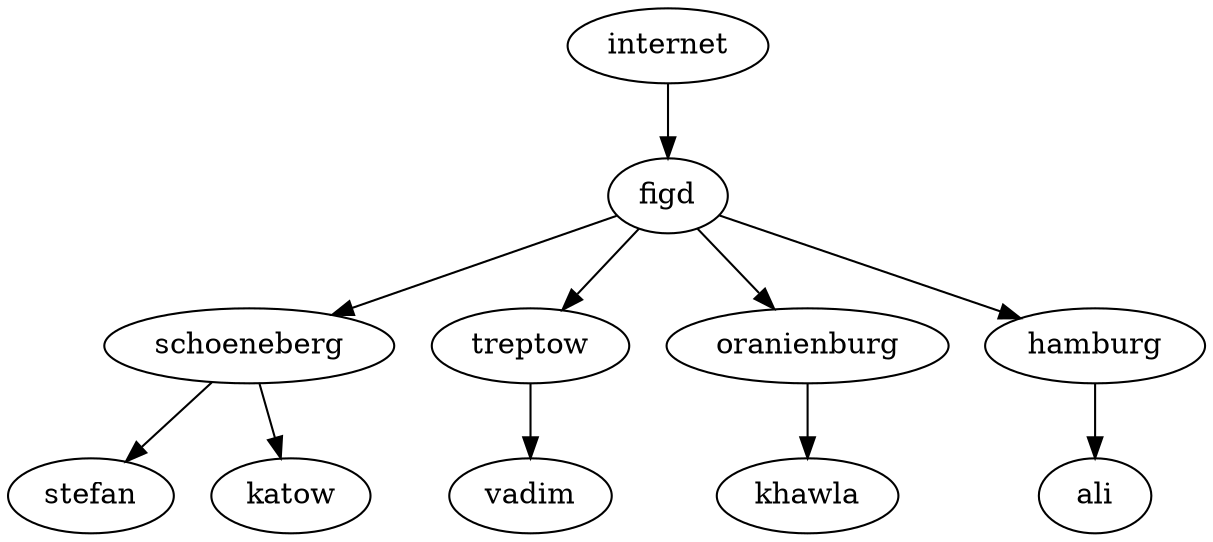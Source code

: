 digraph Netzwerk {

schoeneberg  -> {stefan katow}
	treptow	-> vadim
	oranienburg -> khawla  
	hamburg	-> ali
	
	internet -> figd -> {schoeneberg treptow oranienburg hamburg}
}
